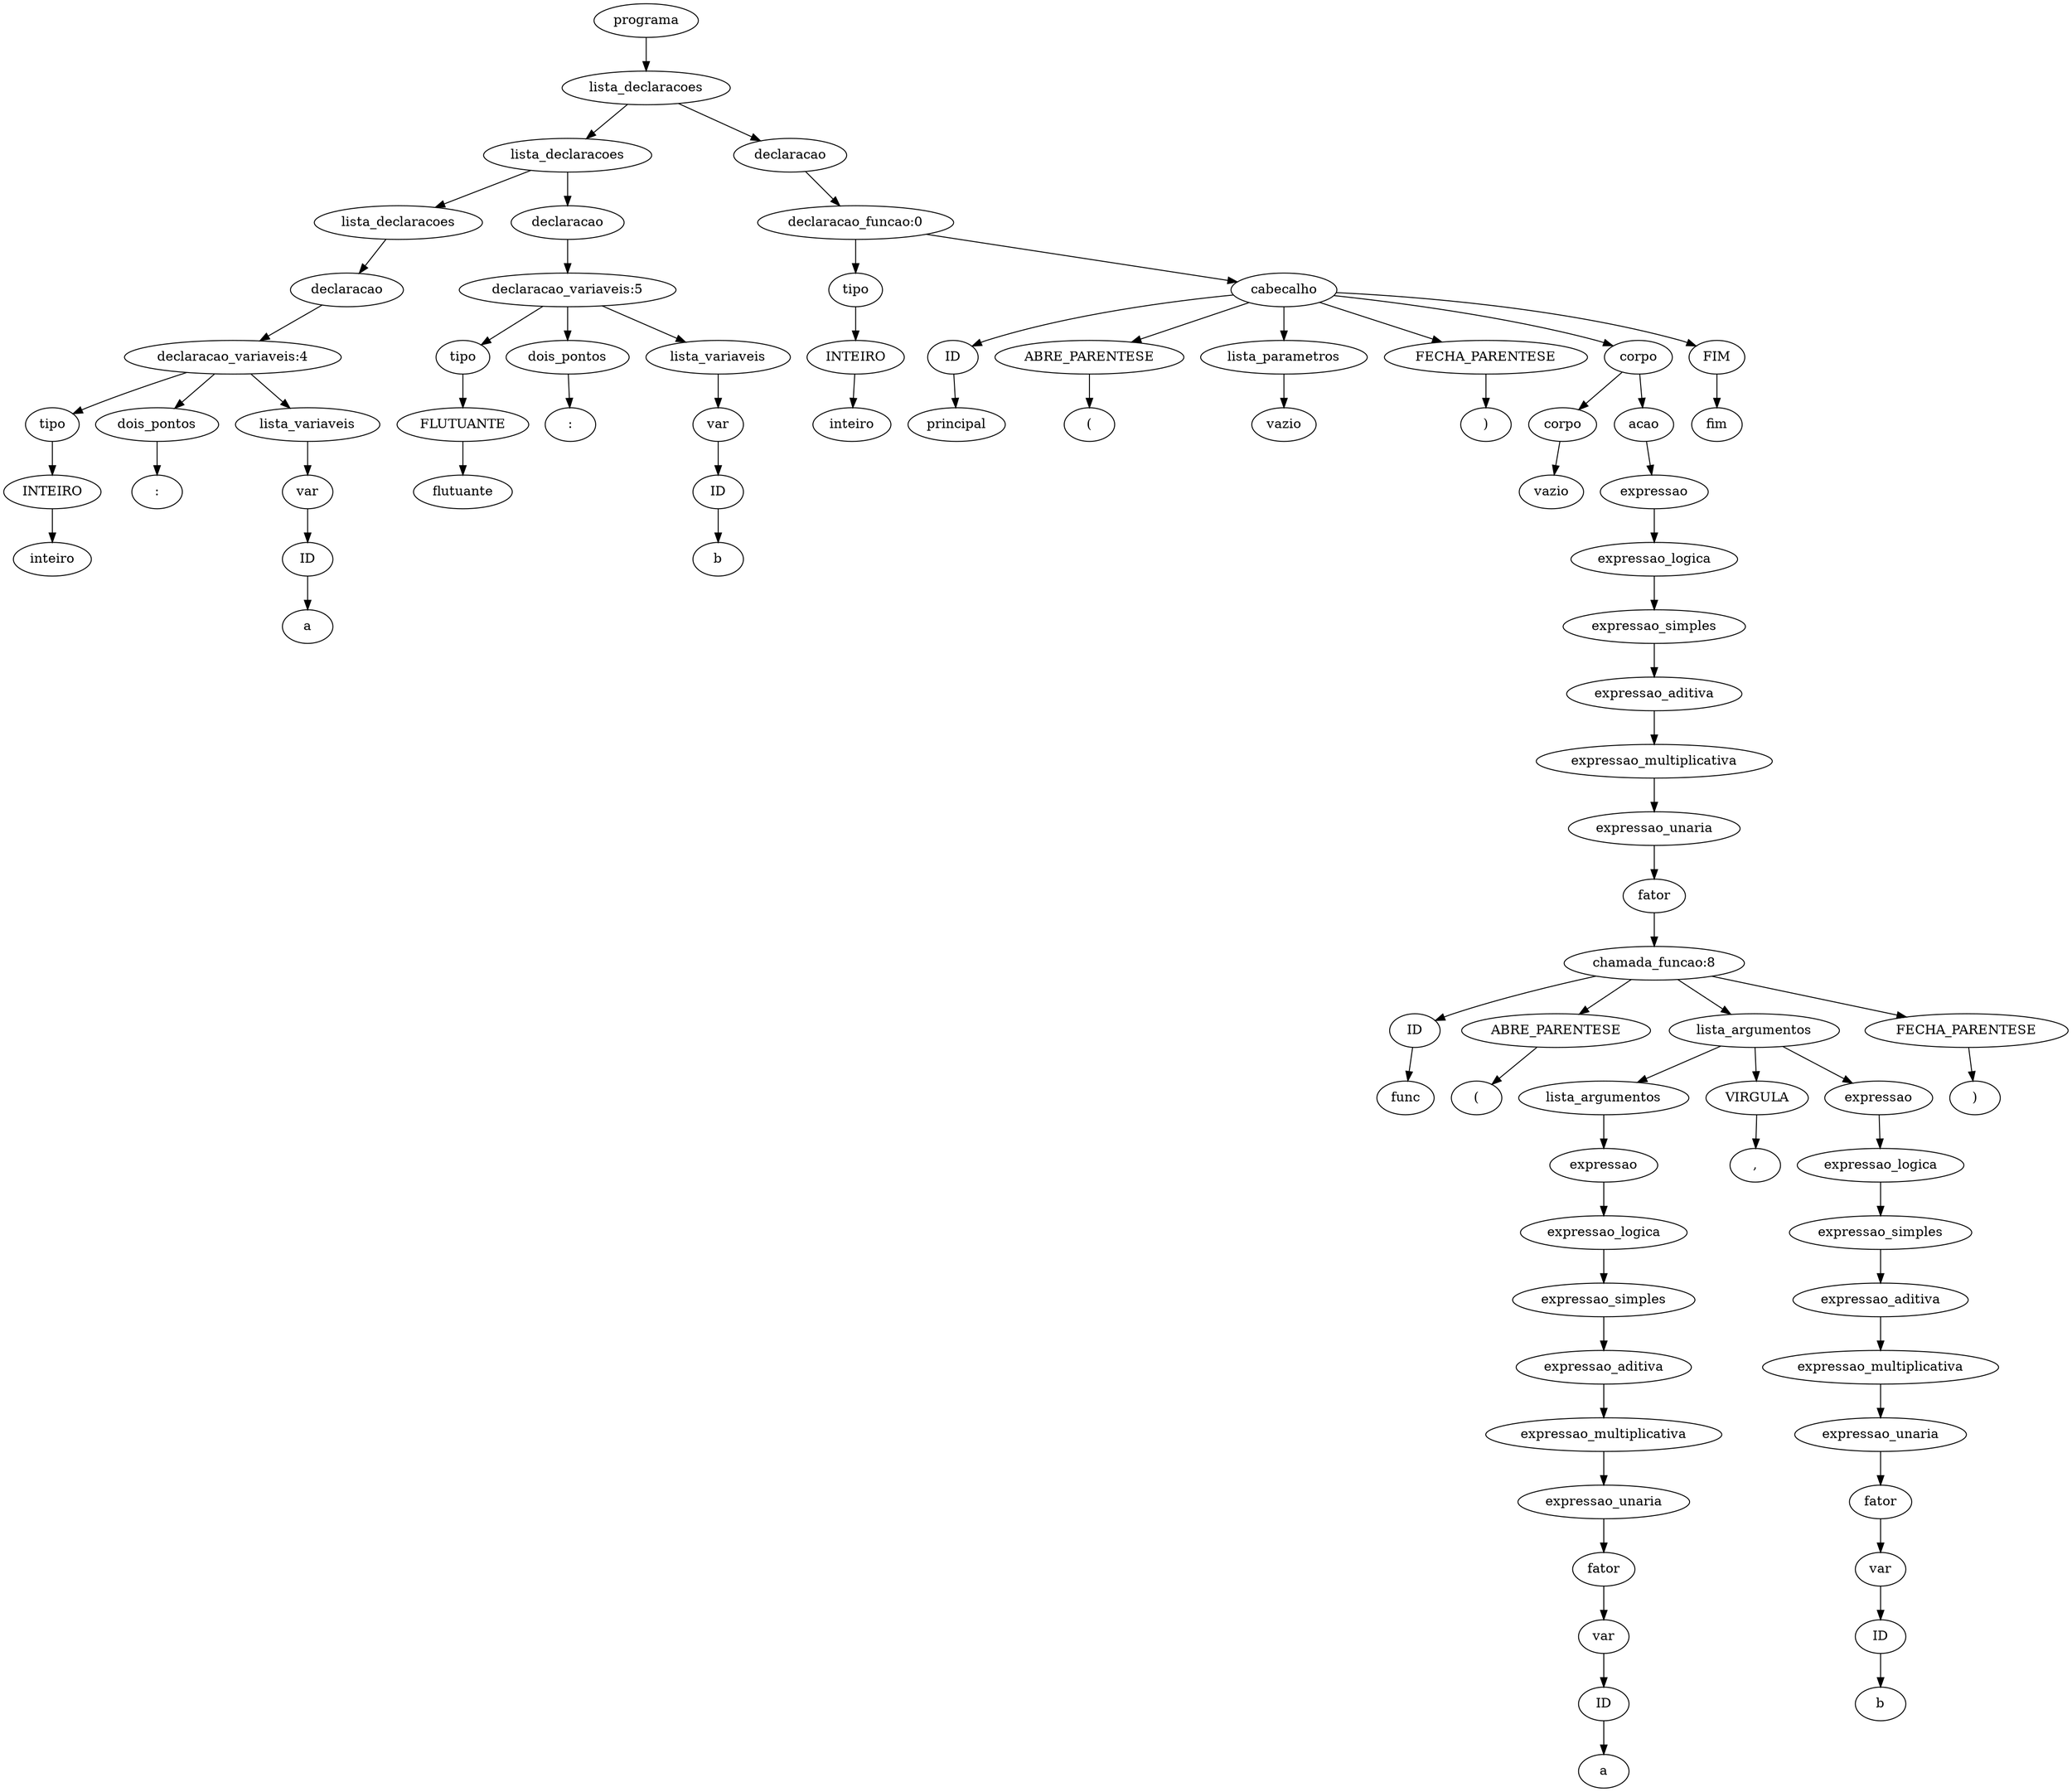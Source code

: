digraph tree {
    "0x7f964660db50" [label="programa"];
    "0x7f964660df70" [label="lista_declaracoes"];
    "0x7f964660dc40" [label="lista_declaracoes"];
    "0x7f964660da30" [label="lista_declaracoes"];
    "0x7f96472517c0" [label="declaracao"];
    "0x7f964660d9a0" [label="declaracao_variaveis:4"];
    "0x7f964660d910" [label="tipo"];
    "0x7f964660d970" [label="INTEIRO"];
    "0x7f964660d9d0" [label="inteiro"];
    "0x7f964660da90" [label="dois_pontos"];
    "0x7f964660d940" [label=":"];
    "0x7f964660da00" [label="lista_variaveis"];
    "0x7f968918a430" [label="var"];
    "0x7f96465e4f10" [label="ID"];
    "0x7f964660daf0" [label="a"];
    "0x7f964660db80" [label="declaracao"];
    "0x7f964660dd00" [label="declaracao_variaveis:5"];
    "0x7f964660dbb0" [label="tipo"];
    "0x7f964660dbe0" [label="FLUTUANTE"];
    "0x7f964660dc10" [label="flutuante"];
    "0x7f964660de20" [label="dois_pontos"];
    "0x7f964660de50" [label=":"];
    "0x7f964660dc70" [label="lista_variaveis"];
    "0x7f964660dac0" [label="var"];
    "0x7f964660da60" [label="ID"];
    "0x7f964660dd60" [label="b"];
    "0x7f964660de80" [label="declaracao"];
    "0x7f964660dca0" [label="declaracao_funcao:0"];
    "0x7f96472462e0" [label="tipo"];
    "0x7f96468229d0" [label="INTEIRO"];
    "0x7f964660deb0" [label="inteiro"];
    "0x7f964659e100" [label="cabecalho"];
    "0x7f964659e6d0" [label="ID"];
    "0x7f964659e550" [label="principal"];
    "0x7f964659ea00" [label="ABRE_PARENTESE"];
    "0x7f964659ea30" [label="("];
    "0x7f964660dfd0" [label="lista_parametros"];
    "0x7f964660dd30" [label="vazio"];
    "0x7f964659ea60" [label="FECHA_PARENTESE"];
    "0x7f964659ea90" [label=")"];
    "0x7f964659e1c0" [label="corpo"];
    "0x7f964659e130" [label="corpo"];
    "0x7f964660dee0" [label="vazio"];
    "0x7f964659e190" [label="acao"];
    "0x7f964659e070" [label="expressao"];
    "0x7f964659e910" [label="expressao_logica"];
    "0x7f964659e820" [label="expressao_simples"];
    "0x7f964659e0d0" [label="expressao_aditiva"];
    "0x7f964659e8e0" [label="expressao_multiplicativa"];
    "0x7f964659e7c0" [label="expressao_unaria"];
    "0x7f964659e880" [label="fator"];
    "0x7f964659e400" [label="chamada_funcao:8"];
    "0x7f964659e490" [label="ID"];
    "0x7f964659e250" [label="func"];
    "0x7f964659e280" [label="ABRE_PARENTESE"];
    "0x7f964659e6a0" [label="("];
    "0x7f964659e670" [label="lista_argumentos"];
    "0x7f964659e3a0" [label="lista_argumentos"];
    "0x7f964659e370" [label="expressao"];
    "0x7f964659e340" [label="expressao_logica"];
    "0x7f964659e2b0" [label="expressao_simples"];
    "0x7f964659e220" [label="expressao_aditiva"];
    "0x7f964659e310" [label="expressao_multiplicativa"];
    "0x7f964659e160" [label="expressao_unaria"];
    "0x7f964659e1f0" [label="fator"];
    "0x7f964659e040" [label="var"];
    "0x7f964659e0a0" [label="ID"];
    "0x7f964659e2e0" [label="a"];
    "0x7f964659e700" [label="VIRGULA"];
    "0x7f964659e790" [label=","];
    "0x7f964659e640" [label="expressao"];
    "0x7f964659e610" [label="expressao_logica"];
    "0x7f964659e580" [label="expressao_simples"];
    "0x7f964659e4f0" [label="expressao_aditiva"];
    "0x7f964659e5e0" [label="expressao_multiplicativa"];
    "0x7f964659e430" [label="expressao_unaria"];
    "0x7f964659e4c0" [label="fator"];
    "0x7f964659e3d0" [label="var"];
    "0x7f964659e460" [label="ID"];
    "0x7f964659e5b0" [label="b"];
    "0x7f964659e730" [label="FECHA_PARENTESE"];
    "0x7f964659e8b0" [label=")"];
    "0x7f964659eac0" [label="FIM"];
    "0x7f964659eaf0" [label="fim"];
    "0x7f964660db50" -> "0x7f964660df70";
    "0x7f964660df70" -> "0x7f964660dc40";
    "0x7f964660df70" -> "0x7f964660de80";
    "0x7f964660dc40" -> "0x7f964660da30";
    "0x7f964660dc40" -> "0x7f964660db80";
    "0x7f964660da30" -> "0x7f96472517c0";
    "0x7f96472517c0" -> "0x7f964660d9a0";
    "0x7f964660d9a0" -> "0x7f964660d910";
    "0x7f964660d9a0" -> "0x7f964660da90";
    "0x7f964660d9a0" -> "0x7f964660da00";
    "0x7f964660d910" -> "0x7f964660d970";
    "0x7f964660d970" -> "0x7f964660d9d0";
    "0x7f964660da90" -> "0x7f964660d940";
    "0x7f964660da00" -> "0x7f968918a430";
    "0x7f968918a430" -> "0x7f96465e4f10";
    "0x7f96465e4f10" -> "0x7f964660daf0";
    "0x7f964660db80" -> "0x7f964660dd00";
    "0x7f964660dd00" -> "0x7f964660dbb0";
    "0x7f964660dd00" -> "0x7f964660de20";
    "0x7f964660dd00" -> "0x7f964660dc70";
    "0x7f964660dbb0" -> "0x7f964660dbe0";
    "0x7f964660dbe0" -> "0x7f964660dc10";
    "0x7f964660de20" -> "0x7f964660de50";
    "0x7f964660dc70" -> "0x7f964660dac0";
    "0x7f964660dac0" -> "0x7f964660da60";
    "0x7f964660da60" -> "0x7f964660dd60";
    "0x7f964660de80" -> "0x7f964660dca0";
    "0x7f964660dca0" -> "0x7f96472462e0";
    "0x7f964660dca0" -> "0x7f964659e100";
    "0x7f96472462e0" -> "0x7f96468229d0";
    "0x7f96468229d0" -> "0x7f964660deb0";
    "0x7f964659e100" -> "0x7f964659e6d0";
    "0x7f964659e100" -> "0x7f964659ea00";
    "0x7f964659e100" -> "0x7f964660dfd0";
    "0x7f964659e100" -> "0x7f964659ea60";
    "0x7f964659e100" -> "0x7f964659e1c0";
    "0x7f964659e100" -> "0x7f964659eac0";
    "0x7f964659e6d0" -> "0x7f964659e550";
    "0x7f964659ea00" -> "0x7f964659ea30";
    "0x7f964660dfd0" -> "0x7f964660dd30";
    "0x7f964659ea60" -> "0x7f964659ea90";
    "0x7f964659e1c0" -> "0x7f964659e130";
    "0x7f964659e1c0" -> "0x7f964659e190";
    "0x7f964659e130" -> "0x7f964660dee0";
    "0x7f964659e190" -> "0x7f964659e070";
    "0x7f964659e070" -> "0x7f964659e910";
    "0x7f964659e910" -> "0x7f964659e820";
    "0x7f964659e820" -> "0x7f964659e0d0";
    "0x7f964659e0d0" -> "0x7f964659e8e0";
    "0x7f964659e8e0" -> "0x7f964659e7c0";
    "0x7f964659e7c0" -> "0x7f964659e880";
    "0x7f964659e880" -> "0x7f964659e400";
    "0x7f964659e400" -> "0x7f964659e490";
    "0x7f964659e400" -> "0x7f964659e280";
    "0x7f964659e400" -> "0x7f964659e670";
    "0x7f964659e400" -> "0x7f964659e730";
    "0x7f964659e490" -> "0x7f964659e250";
    "0x7f964659e280" -> "0x7f964659e6a0";
    "0x7f964659e670" -> "0x7f964659e3a0";
    "0x7f964659e670" -> "0x7f964659e700";
    "0x7f964659e670" -> "0x7f964659e640";
    "0x7f964659e3a0" -> "0x7f964659e370";
    "0x7f964659e370" -> "0x7f964659e340";
    "0x7f964659e340" -> "0x7f964659e2b0";
    "0x7f964659e2b0" -> "0x7f964659e220";
    "0x7f964659e220" -> "0x7f964659e310";
    "0x7f964659e310" -> "0x7f964659e160";
    "0x7f964659e160" -> "0x7f964659e1f0";
    "0x7f964659e1f0" -> "0x7f964659e040";
    "0x7f964659e040" -> "0x7f964659e0a0";
    "0x7f964659e0a0" -> "0x7f964659e2e0";
    "0x7f964659e700" -> "0x7f964659e790";
    "0x7f964659e640" -> "0x7f964659e610";
    "0x7f964659e610" -> "0x7f964659e580";
    "0x7f964659e580" -> "0x7f964659e4f0";
    "0x7f964659e4f0" -> "0x7f964659e5e0";
    "0x7f964659e5e0" -> "0x7f964659e430";
    "0x7f964659e430" -> "0x7f964659e4c0";
    "0x7f964659e4c0" -> "0x7f964659e3d0";
    "0x7f964659e3d0" -> "0x7f964659e460";
    "0x7f964659e460" -> "0x7f964659e5b0";
    "0x7f964659e730" -> "0x7f964659e8b0";
    "0x7f964659eac0" -> "0x7f964659eaf0";
}
